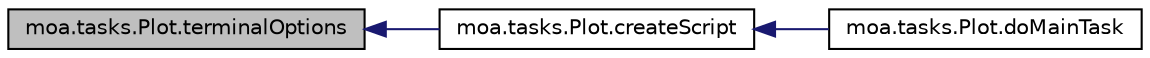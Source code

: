 digraph G
{
  edge [fontname="Helvetica",fontsize="10",labelfontname="Helvetica",labelfontsize="10"];
  node [fontname="Helvetica",fontsize="10",shape=record];
  rankdir=LR;
  Node1 [label="moa.tasks.Plot.terminalOptions",height=0.2,width=0.4,color="black", fillcolor="grey75", style="filled" fontcolor="black"];
  Node1 -> Node2 [dir=back,color="midnightblue",fontsize="10",style="solid",fontname="Helvetica"];
  Node2 [label="moa.tasks.Plot.createScript",height=0.2,width=0.4,color="black", fillcolor="white", style="filled",URL="$classmoa_1_1tasks_1_1Plot.html#a4b286ce1a09875b8331d337f1e6283c6",tooltip="Creates the content of the gnuplot script."];
  Node2 -> Node3 [dir=back,color="midnightblue",fontsize="10",style="solid",fontname="Helvetica"];
  Node3 [label="moa.tasks.Plot.doMainTask",height=0.2,width=0.4,color="black", fillcolor="white", style="filled",URL="$classmoa_1_1tasks_1_1Plot.html#ad1a2b2fea42597d674408de4dae8482b",tooltip="This method performs this task."];
}
